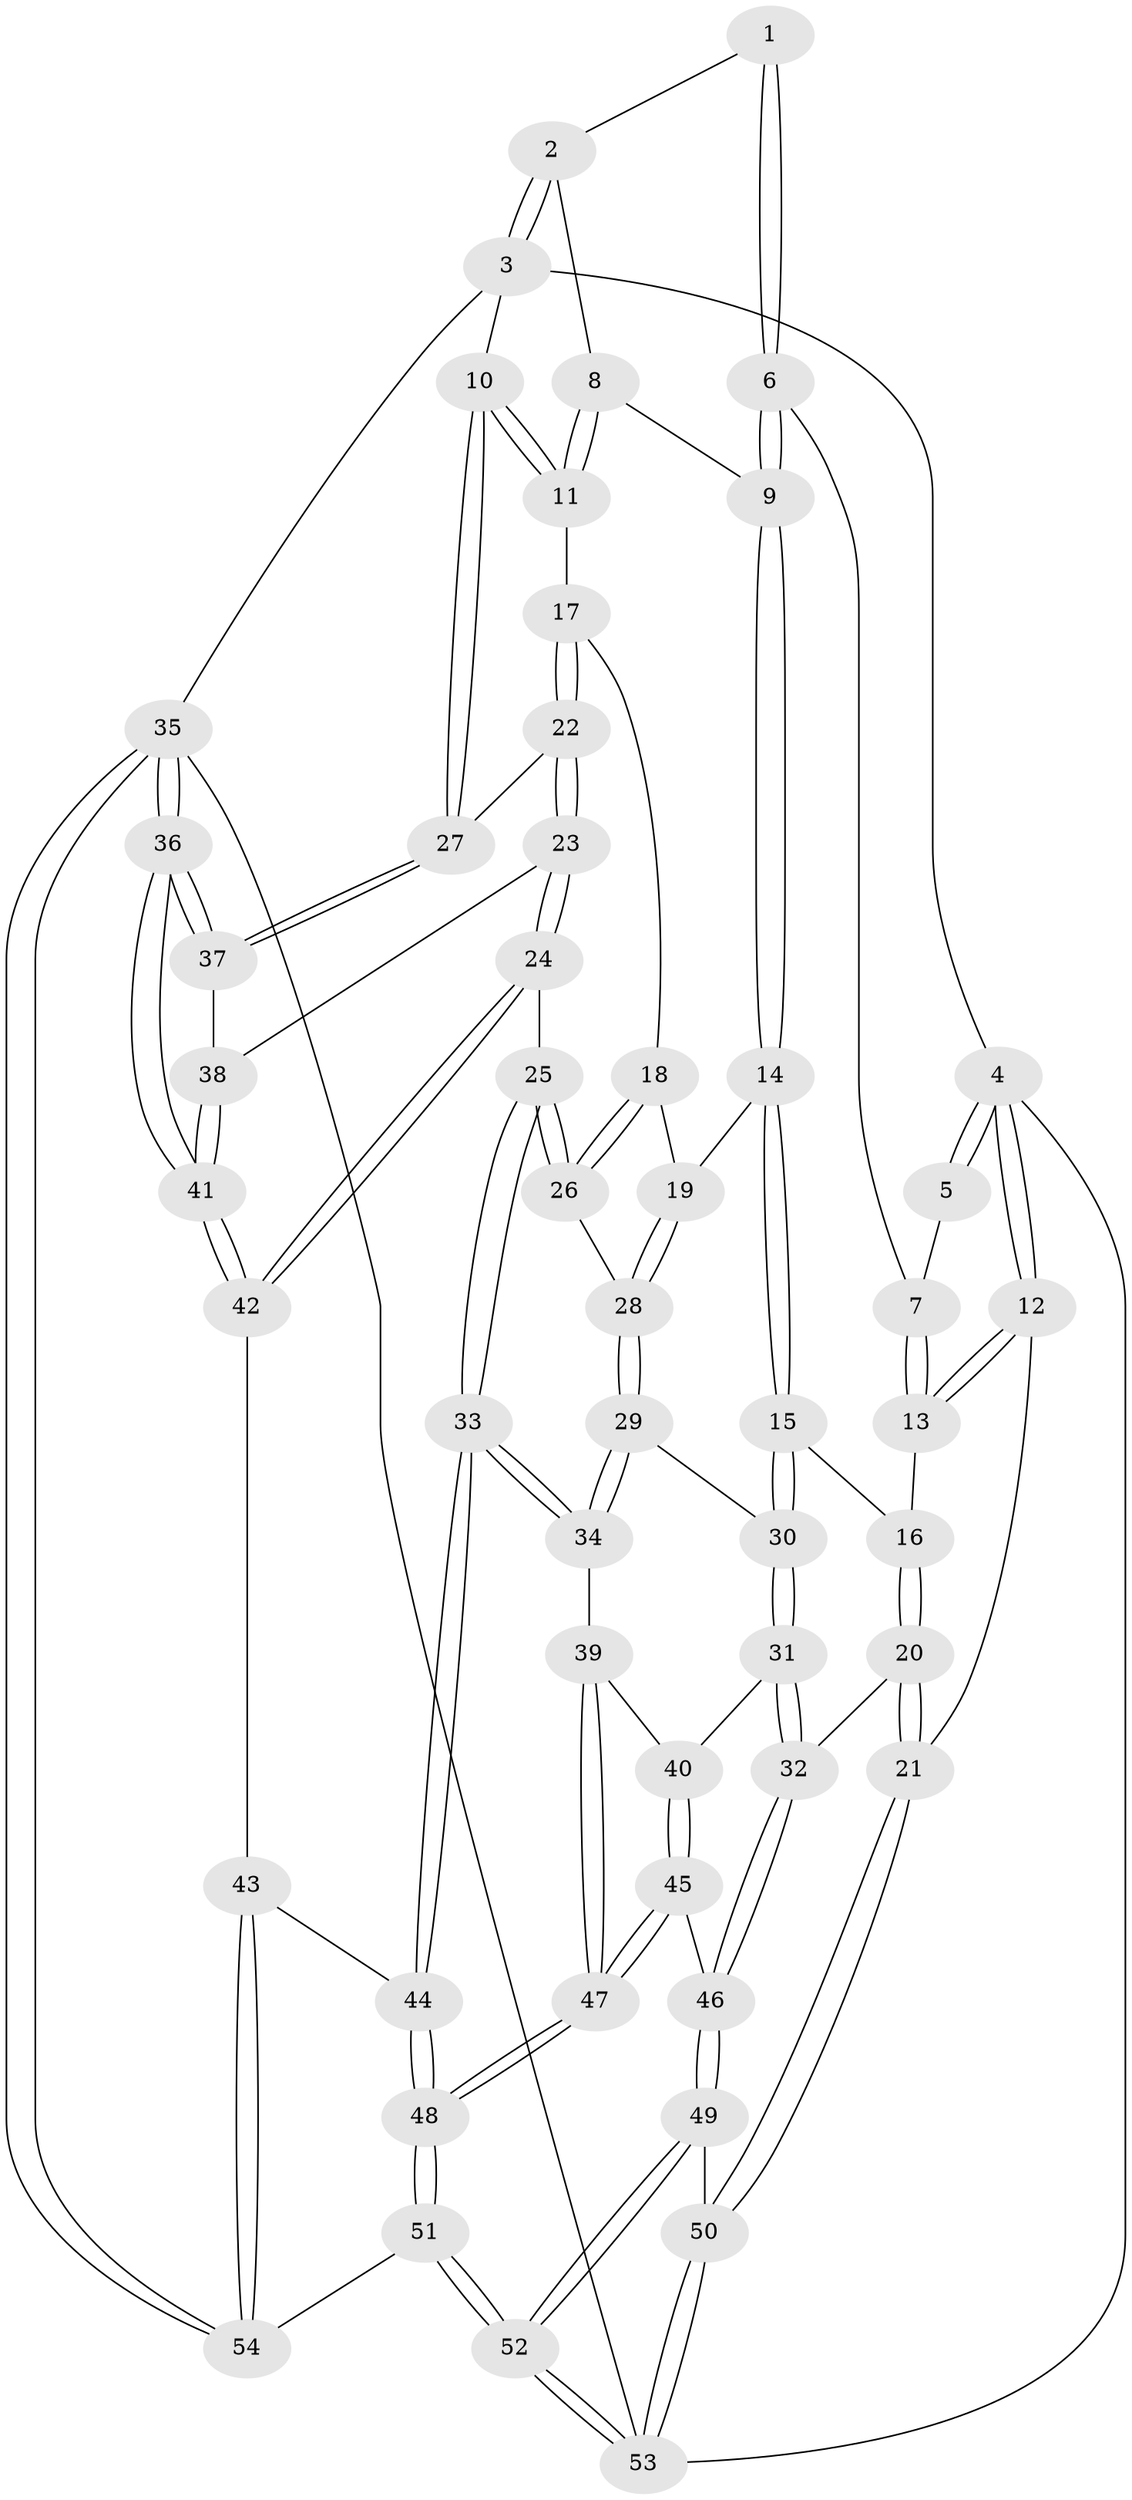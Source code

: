 // Generated by graph-tools (version 1.1) at 2025/51/03/09/25 03:51:05]
// undirected, 54 vertices, 132 edges
graph export_dot {
graph [start="1"]
  node [color=gray90,style=filled];
  1 [pos="+0.37231514221034673+0"];
  2 [pos="+0.854425177088556+0"];
  3 [pos="+1+0"];
  4 [pos="+0+0"];
  5 [pos="+0.19314453470655357+0"];
  6 [pos="+0.3465888338685321+0.1667960829778604"];
  7 [pos="+0.13521327837692382+0.14132051416877817"];
  8 [pos="+0.7389432140315678+0.03901926669056327"];
  9 [pos="+0.38946602371695005+0.2235546061037111"];
  10 [pos="+1+0.2689547715496017"];
  11 [pos="+0.748569204137546+0.2990593002611241"];
  12 [pos="+0+0.1638210036119623"];
  13 [pos="+0+0.20973033642882724"];
  14 [pos="+0.3964752923854581+0.2938659581415339"];
  15 [pos="+0.24787955948645374+0.40163350196696723"];
  16 [pos="+0.06548996234095839+0.3388074964354717"];
  17 [pos="+0.7399600824587163+0.3206520560057904"];
  18 [pos="+0.6321063033246691+0.3537892328990543"];
  19 [pos="+0.4061843712604085+0.30330948639149646"];
  20 [pos="+0.06370052150161815+0.6806979300144943"];
  21 [pos="+0+0.6948089739824919"];
  22 [pos="+0.8268290638759757+0.4935590434584494"];
  23 [pos="+0.7881263029464769+0.6004328399377199"];
  24 [pos="+0.7219733838482659+0.6455912286351345"];
  25 [pos="+0.6993582524508801+0.6472824813602804"];
  26 [pos="+0.6059732747027234+0.5035020478861272"];
  27 [pos="+1+0.3824492785097516"];
  28 [pos="+0.4541687659526474+0.4899050835451889"];
  29 [pos="+0.4347114937392628+0.5694285308603189"];
  30 [pos="+0.21553936873311275+0.5745505225436405"];
  31 [pos="+0.15795274755863684+0.6460242311456751"];
  32 [pos="+0.08799249189157986+0.6855372385096169"];
  33 [pos="+0.5619424220887049+0.7232555534347026"];
  34 [pos="+0.5032694338022672+0.7167998312750469"];
  35 [pos="+1+1"];
  36 [pos="+1+1"];
  37 [pos="+1+0.6006283081066905"];
  38 [pos="+0.8844120376197155+0.6484193896366485"];
  39 [pos="+0.4866283735027203+0.7276074590701385"];
  40 [pos="+0.37535797461192455+0.7271902881407923"];
  41 [pos="+1+0.9171184831969399"];
  42 [pos="+0.8154043826339071+0.8634137511810739"];
  43 [pos="+0.7271133797694784+0.9267611819367736"];
  44 [pos="+0.6107553552860304+0.8794823136600807"];
  45 [pos="+0.25662524670496195+0.8776050183855157"];
  46 [pos="+0.17543774608390228+0.8603046725391394"];
  47 [pos="+0.3831459003156597+0.9450150949455595"];
  48 [pos="+0.450282477814321+1"];
  49 [pos="+0.14414514900187897+0.9444082126049631"];
  50 [pos="+0+0.9197683526038866"];
  51 [pos="+0.45403668083486637+1"];
  52 [pos="+0.10619027868854108+1"];
  53 [pos="+0+1"];
  54 [pos="+0.7141201502684563+1"];
  1 -- 2;
  1 -- 6;
  1 -- 6;
  2 -- 3;
  2 -- 3;
  2 -- 8;
  3 -- 4;
  3 -- 10;
  3 -- 35;
  4 -- 5;
  4 -- 5;
  4 -- 12;
  4 -- 12;
  4 -- 53;
  5 -- 7;
  6 -- 7;
  6 -- 9;
  6 -- 9;
  7 -- 13;
  7 -- 13;
  8 -- 9;
  8 -- 11;
  8 -- 11;
  9 -- 14;
  9 -- 14;
  10 -- 11;
  10 -- 11;
  10 -- 27;
  10 -- 27;
  11 -- 17;
  12 -- 13;
  12 -- 13;
  12 -- 21;
  13 -- 16;
  14 -- 15;
  14 -- 15;
  14 -- 19;
  15 -- 16;
  15 -- 30;
  15 -- 30;
  16 -- 20;
  16 -- 20;
  17 -- 18;
  17 -- 22;
  17 -- 22;
  18 -- 19;
  18 -- 26;
  18 -- 26;
  19 -- 28;
  19 -- 28;
  20 -- 21;
  20 -- 21;
  20 -- 32;
  21 -- 50;
  21 -- 50;
  22 -- 23;
  22 -- 23;
  22 -- 27;
  23 -- 24;
  23 -- 24;
  23 -- 38;
  24 -- 25;
  24 -- 42;
  24 -- 42;
  25 -- 26;
  25 -- 26;
  25 -- 33;
  25 -- 33;
  26 -- 28;
  27 -- 37;
  27 -- 37;
  28 -- 29;
  28 -- 29;
  29 -- 30;
  29 -- 34;
  29 -- 34;
  30 -- 31;
  30 -- 31;
  31 -- 32;
  31 -- 32;
  31 -- 40;
  32 -- 46;
  32 -- 46;
  33 -- 34;
  33 -- 34;
  33 -- 44;
  33 -- 44;
  34 -- 39;
  35 -- 36;
  35 -- 36;
  35 -- 54;
  35 -- 54;
  35 -- 53;
  36 -- 37;
  36 -- 37;
  36 -- 41;
  36 -- 41;
  37 -- 38;
  38 -- 41;
  38 -- 41;
  39 -- 40;
  39 -- 47;
  39 -- 47;
  40 -- 45;
  40 -- 45;
  41 -- 42;
  41 -- 42;
  42 -- 43;
  43 -- 44;
  43 -- 54;
  43 -- 54;
  44 -- 48;
  44 -- 48;
  45 -- 46;
  45 -- 47;
  45 -- 47;
  46 -- 49;
  46 -- 49;
  47 -- 48;
  47 -- 48;
  48 -- 51;
  48 -- 51;
  49 -- 50;
  49 -- 52;
  49 -- 52;
  50 -- 53;
  50 -- 53;
  51 -- 52;
  51 -- 52;
  51 -- 54;
  52 -- 53;
  52 -- 53;
}
